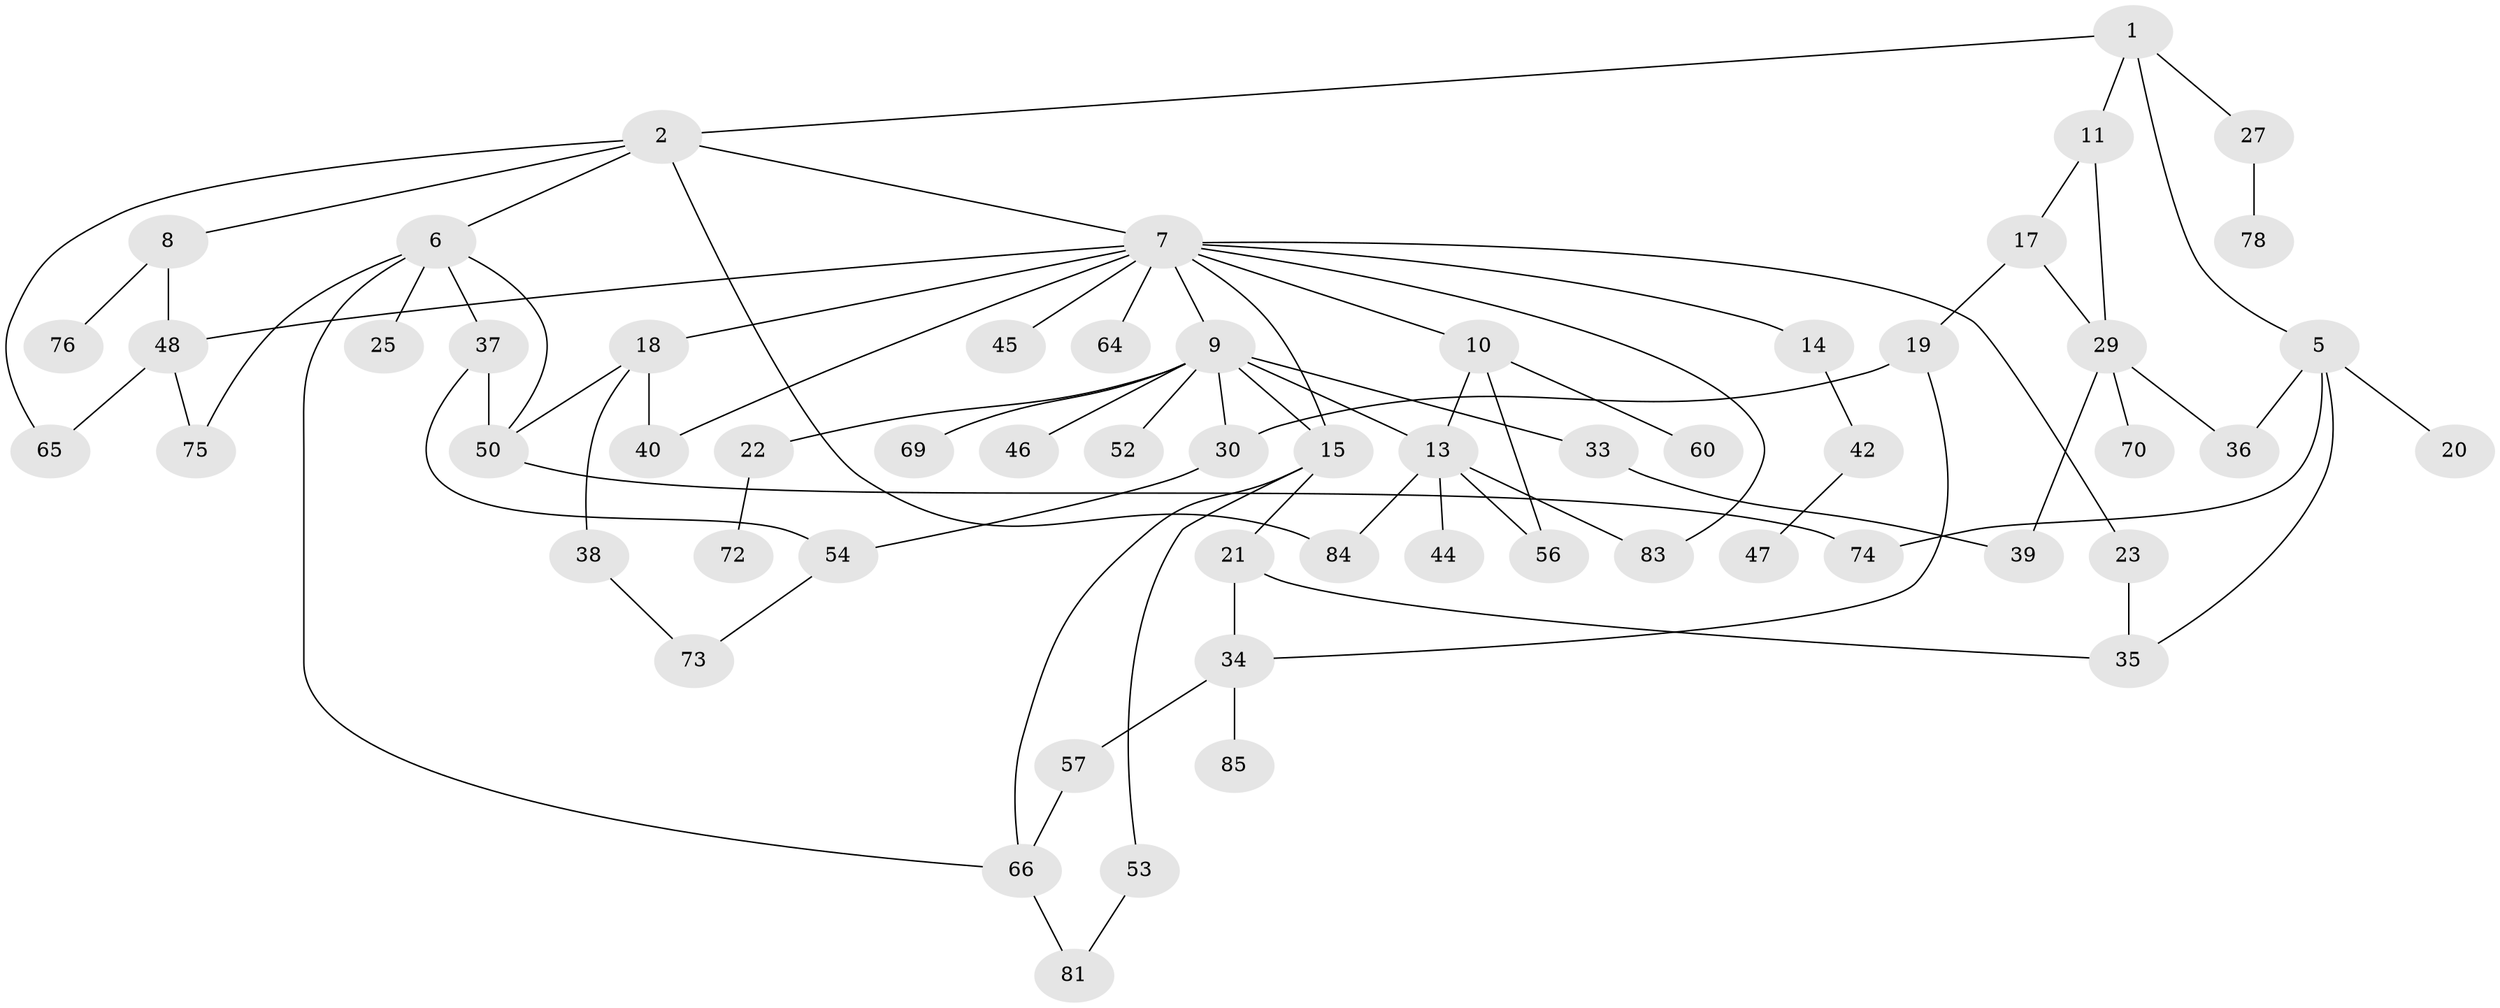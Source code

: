 // Generated by graph-tools (version 1.1) at 2025/51/02/27/25 19:51:39]
// undirected, 59 vertices, 82 edges
graph export_dot {
graph [start="1"]
  node [color=gray90,style=filled];
  1 [super="+4"];
  2 [super="+3"];
  5 [super="+28"];
  6 [super="+32"];
  7 [super="+12"];
  8 [super="+24"];
  9 [super="+16"];
  10 [super="+51"];
  11 [super="+82"];
  13 [super="+77"];
  14;
  15 [super="+26"];
  17 [super="+61"];
  18 [super="+55"];
  19;
  20 [super="+71"];
  21 [super="+62"];
  22 [super="+31"];
  23 [super="+63"];
  25;
  27;
  29 [super="+58"];
  30;
  33;
  34 [super="+43"];
  35;
  36;
  37;
  38;
  39 [super="+41"];
  40 [super="+49"];
  42 [super="+59"];
  44;
  45;
  46;
  47;
  48 [super="+67"];
  50 [super="+79"];
  52;
  53;
  54 [super="+80"];
  56;
  57;
  60;
  64;
  65;
  66 [super="+68"];
  69;
  70;
  72;
  73 [super="+86"];
  74;
  75;
  76;
  78;
  81;
  83;
  84;
  85;
  1 -- 2;
  1 -- 5;
  1 -- 27;
  1 -- 11;
  2 -- 7;
  2 -- 65;
  2 -- 8;
  2 -- 84;
  2 -- 6;
  5 -- 20;
  5 -- 36;
  5 -- 35;
  5 -- 74;
  6 -- 25;
  6 -- 66;
  6 -- 50;
  6 -- 37;
  6 -- 75;
  7 -- 9;
  7 -- 10;
  7 -- 23;
  7 -- 64;
  7 -- 40;
  7 -- 45;
  7 -- 14;
  7 -- 15;
  7 -- 48;
  7 -- 18;
  7 -- 83;
  8 -- 48;
  8 -- 76;
  9 -- 22;
  9 -- 33;
  9 -- 69;
  9 -- 30;
  9 -- 46 [weight=2];
  9 -- 13;
  9 -- 52;
  9 -- 15;
  10 -- 13;
  10 -- 56;
  10 -- 60;
  11 -- 17;
  11 -- 29;
  13 -- 44;
  13 -- 56;
  13 -- 83;
  13 -- 84;
  14 -- 42;
  15 -- 21;
  15 -- 53;
  15 -- 66;
  17 -- 19;
  17 -- 29;
  18 -- 38;
  18 -- 50;
  18 -- 40 [weight=2];
  19 -- 30;
  19 -- 34;
  21 -- 35;
  21 -- 34;
  22 -- 72;
  23 -- 35;
  27 -- 78;
  29 -- 36;
  29 -- 70;
  29 -- 39;
  30 -- 54;
  33 -- 39;
  34 -- 85;
  34 -- 57;
  37 -- 54;
  37 -- 50;
  38 -- 73;
  42 -- 47;
  48 -- 65;
  48 -- 75;
  50 -- 74;
  53 -- 81;
  54 -- 73;
  57 -- 66;
  66 -- 81;
}
